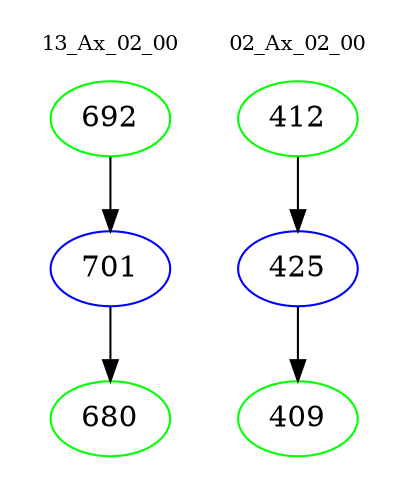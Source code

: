 digraph{
subgraph cluster_0 {
color = white
label = "13_Ax_02_00";
fontsize=10;
T0_692 [label="692", color="green"]
T0_692 -> T0_701 [color="black"]
T0_701 [label="701", color="blue"]
T0_701 -> T0_680 [color="black"]
T0_680 [label="680", color="green"]
}
subgraph cluster_1 {
color = white
label = "02_Ax_02_00";
fontsize=10;
T1_412 [label="412", color="green"]
T1_412 -> T1_425 [color="black"]
T1_425 [label="425", color="blue"]
T1_425 -> T1_409 [color="black"]
T1_409 [label="409", color="green"]
}
}
